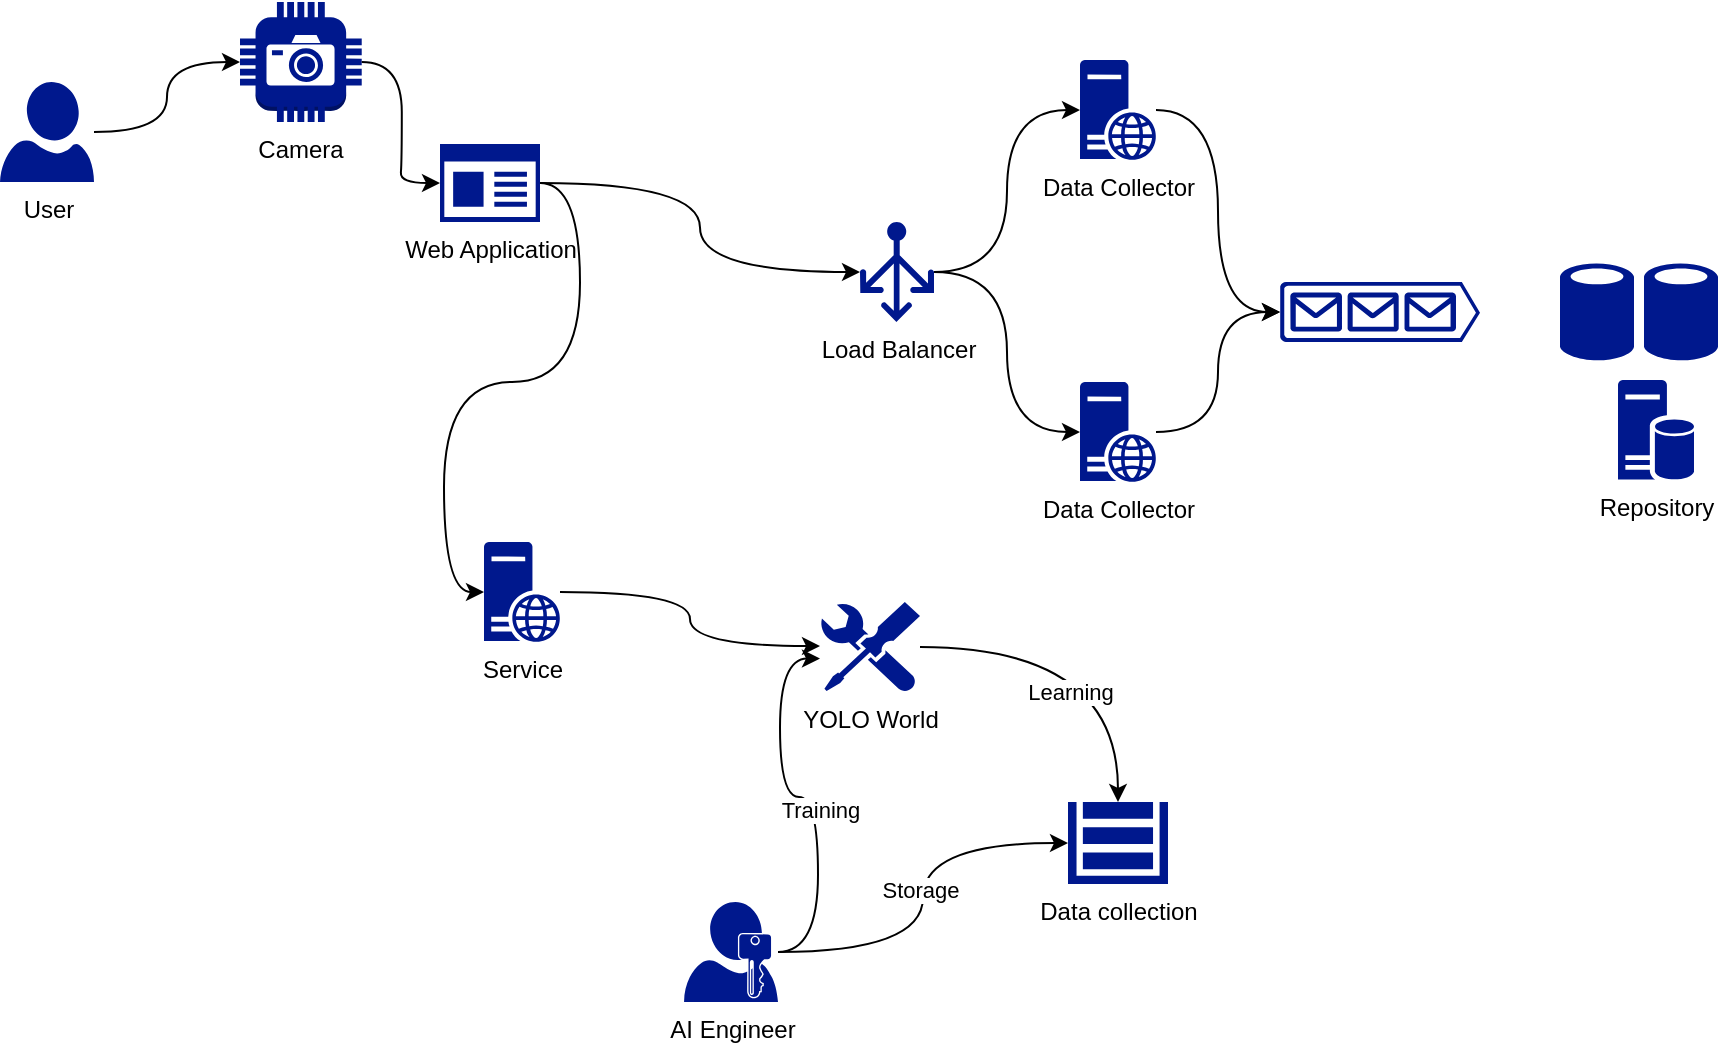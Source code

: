 <mxfile version="24.6.2" type="github">
  <diagram name="Page-1" id="eFmblNhzf9QaGGUQEju5">
    <mxGraphModel dx="527" dy="279" grid="1" gridSize="10" guides="1" tooltips="1" connect="1" arrows="1" fold="1" page="1" pageScale="1" pageWidth="850" pageHeight="1100" math="0" shadow="0">
      <root>
        <mxCell id="0" />
        <mxCell id="1" parent="0" />
        <mxCell id="c2HthiqBb-Sy_DF1GoUE-1" value="Web Application" style="sketch=0;aspect=fixed;pointerEvents=1;shadow=0;dashed=0;html=1;strokeColor=none;labelPosition=center;verticalLabelPosition=bottom;verticalAlign=top;align=center;fillColor=#00188D;shape=mxgraph.mscae.enterprise.app_generic" parent="1" vertex="1">
          <mxGeometry x="280" y="291" width="50" height="39" as="geometry" />
        </mxCell>
        <mxCell id="c2HthiqBb-Sy_DF1GoUE-3" value="Camera" style="outlineConnect=0;dashed=0;verticalLabelPosition=bottom;verticalAlign=top;align=center;html=1;shape=mxgraph.aws3.camera;fillColor=#00188D;gradientColor=none;" parent="1" vertex="1">
          <mxGeometry x="180" y="220" width="60.86" height="60" as="geometry" />
        </mxCell>
        <mxCell id="c2HthiqBb-Sy_DF1GoUE-4" value="User" style="sketch=0;aspect=fixed;pointerEvents=1;shadow=0;dashed=0;html=1;strokeColor=none;labelPosition=center;verticalLabelPosition=bottom;verticalAlign=top;align=center;fillColor=#00188D;shape=mxgraph.azure.user" parent="1" vertex="1">
          <mxGeometry x="60" y="260" width="47" height="50" as="geometry" />
        </mxCell>
        <mxCell id="c2HthiqBb-Sy_DF1GoUE-5" style="edgeStyle=orthogonalEdgeStyle;rounded=0;orthogonalLoop=1;jettySize=auto;html=1;entryX=0;entryY=0.5;entryDx=0;entryDy=0;entryPerimeter=0;curved=1;" parent="1" source="c2HthiqBb-Sy_DF1GoUE-4" target="c2HthiqBb-Sy_DF1GoUE-3" edge="1">
          <mxGeometry relative="1" as="geometry" />
        </mxCell>
        <mxCell id="c2HthiqBb-Sy_DF1GoUE-6" style="edgeStyle=orthogonalEdgeStyle;rounded=0;orthogonalLoop=1;jettySize=auto;html=1;entryX=0;entryY=0.5;entryDx=0;entryDy=0;entryPerimeter=0;curved=1;" parent="1" source="c2HthiqBb-Sy_DF1GoUE-3" target="c2HthiqBb-Sy_DF1GoUE-1" edge="1">
          <mxGeometry relative="1" as="geometry" />
        </mxCell>
        <mxCell id="9qIOV8EpZsGLg9kD6BlE-2" value="Data Collector" style="sketch=0;aspect=fixed;pointerEvents=1;shadow=0;dashed=0;html=1;strokeColor=none;labelPosition=center;verticalLabelPosition=bottom;verticalAlign=top;align=center;fillColor=#00188D;shape=mxgraph.mscae.enterprise.web_server" vertex="1" parent="1">
          <mxGeometry x="600" y="249" width="38" height="50" as="geometry" />
        </mxCell>
        <mxCell id="9qIOV8EpZsGLg9kD6BlE-3" style="edgeStyle=orthogonalEdgeStyle;rounded=0;orthogonalLoop=1;jettySize=auto;html=1;entryX=0;entryY=0.5;entryDx=0;entryDy=0;entryPerimeter=0;curved=1;" edge="1" parent="1" source="9qIOV8EpZsGLg9kD6BlE-2" target="9qIOV8EpZsGLg9kD6BlE-12">
          <mxGeometry relative="1" as="geometry" />
        </mxCell>
        <mxCell id="9qIOV8EpZsGLg9kD6BlE-10" value="&lt;div&gt;Load Balancer&lt;/div&gt;" style="sketch=0;aspect=fixed;pointerEvents=1;shadow=0;dashed=0;html=1;strokeColor=none;labelPosition=center;verticalLabelPosition=bottom;verticalAlign=top;align=center;fillColor=#00188D;shape=mxgraph.azure.load_balancer_generic" vertex="1" parent="1">
          <mxGeometry x="490" y="330" width="37" height="50" as="geometry" />
        </mxCell>
        <mxCell id="9qIOV8EpZsGLg9kD6BlE-11" style="edgeStyle=orthogonalEdgeStyle;rounded=0;orthogonalLoop=1;jettySize=auto;html=1;entryX=0;entryY=0.5;entryDx=0;entryDy=0;entryPerimeter=0;curved=1;" edge="1" parent="1" source="9qIOV8EpZsGLg9kD6BlE-10" target="9qIOV8EpZsGLg9kD6BlE-2">
          <mxGeometry relative="1" as="geometry" />
        </mxCell>
        <mxCell id="9qIOV8EpZsGLg9kD6BlE-12" value="" style="sketch=0;aspect=fixed;pointerEvents=1;shadow=0;dashed=0;html=1;strokeColor=none;labelPosition=center;verticalLabelPosition=bottom;verticalAlign=top;align=center;fillColor=#00188D;shape=mxgraph.azure.queue_generic" vertex="1" parent="1">
          <mxGeometry x="700" y="360" width="100" height="30" as="geometry" />
        </mxCell>
        <mxCell id="9qIOV8EpZsGLg9kD6BlE-14" style="edgeStyle=orthogonalEdgeStyle;rounded=0;orthogonalLoop=1;jettySize=auto;html=1;entryX=0;entryY=0.5;entryDx=0;entryDy=0;entryPerimeter=0;curved=1;" edge="1" parent="1" source="c2HthiqBb-Sy_DF1GoUE-1" target="9qIOV8EpZsGLg9kD6BlE-10">
          <mxGeometry relative="1" as="geometry" />
        </mxCell>
        <mxCell id="9qIOV8EpZsGLg9kD6BlE-16" style="edgeStyle=orthogonalEdgeStyle;rounded=0;orthogonalLoop=1;jettySize=auto;html=1;entryX=0;entryY=0.5;entryDx=0;entryDy=0;entryPerimeter=0;curved=1;exitX=1;exitY=0.5;exitDx=0;exitDy=0;exitPerimeter=0;" edge="1" parent="1" source="c2HthiqBb-Sy_DF1GoUE-1" target="9qIOV8EpZsGLg9kD6BlE-17">
          <mxGeometry relative="1" as="geometry" />
        </mxCell>
        <mxCell id="9qIOV8EpZsGLg9kD6BlE-17" value="Service" style="sketch=0;aspect=fixed;pointerEvents=1;shadow=0;dashed=0;html=1;strokeColor=none;labelPosition=center;verticalLabelPosition=bottom;verticalAlign=top;align=center;fillColor=#00188D;shape=mxgraph.mscae.enterprise.web_server" vertex="1" parent="1">
          <mxGeometry x="302" y="490" width="38" height="50" as="geometry" />
        </mxCell>
        <mxCell id="9qIOV8EpZsGLg9kD6BlE-18" style="edgeStyle=orthogonalEdgeStyle;rounded=0;orthogonalLoop=1;jettySize=auto;html=1;entryX=0;entryY=0.489;entryDx=0;entryDy=0;entryPerimeter=0;curved=1;" edge="1" parent="1" source="9qIOV8EpZsGLg9kD6BlE-17" target="9qIOV8EpZsGLg9kD6BlE-19">
          <mxGeometry relative="1" as="geometry">
            <mxPoint x="477" y="485" as="targetPoint" />
          </mxGeometry>
        </mxCell>
        <mxCell id="9qIOV8EpZsGLg9kD6BlE-19" value="YOLO World" style="sketch=0;aspect=fixed;pointerEvents=1;shadow=0;dashed=0;html=1;strokeColor=none;labelPosition=center;verticalLabelPosition=bottom;verticalAlign=top;align=center;fillColor=#00188D;shape=mxgraph.mscae.enterprise.tool;" vertex="1" parent="1">
          <mxGeometry x="470" y="520" width="50" height="45" as="geometry" />
        </mxCell>
        <mxCell id="9qIOV8EpZsGLg9kD6BlE-24" value="Data collection" style="sketch=0;aspect=fixed;pointerEvents=1;shadow=0;dashed=0;html=1;strokeColor=none;labelPosition=center;verticalLabelPosition=bottom;verticalAlign=top;align=center;fillColor=#00188D;shape=mxgraph.mscae.enterprise.storage" vertex="1" parent="1">
          <mxGeometry x="594" y="620" width="50" height="41" as="geometry" />
        </mxCell>
        <mxCell id="9qIOV8EpZsGLg9kD6BlE-25" style="edgeStyle=orthogonalEdgeStyle;rounded=0;orthogonalLoop=1;jettySize=auto;html=1;entryX=0.5;entryY=0;entryDx=0;entryDy=0;entryPerimeter=0;curved=1;" edge="1" parent="1" source="9qIOV8EpZsGLg9kD6BlE-19" target="9qIOV8EpZsGLg9kD6BlE-24">
          <mxGeometry relative="1" as="geometry" />
        </mxCell>
        <mxCell id="9qIOV8EpZsGLg9kD6BlE-28" value="Learning" style="edgeLabel;html=1;align=center;verticalAlign=middle;resizable=0;points=[];" vertex="1" connectable="0" parent="9qIOV8EpZsGLg9kD6BlE-25">
          <mxGeometry x="-0.15" y="-22" relative="1" as="geometry">
            <mxPoint as="offset" />
          </mxGeometry>
        </mxCell>
        <mxCell id="9qIOV8EpZsGLg9kD6BlE-26" value="AI Engineer" style="sketch=0;aspect=fixed;pointerEvents=1;shadow=0;dashed=0;html=1;strokeColor=none;labelPosition=center;verticalLabelPosition=bottom;verticalAlign=top;align=center;shape=mxgraph.mscae.enterprise.user_permissions;fillColor=#00188D;" vertex="1" parent="1">
          <mxGeometry x="402" y="670" width="47" height="50" as="geometry" />
        </mxCell>
        <mxCell id="9qIOV8EpZsGLg9kD6BlE-27" style="edgeStyle=orthogonalEdgeStyle;rounded=0;orthogonalLoop=1;jettySize=auto;html=1;entryX=0;entryY=0.5;entryDx=0;entryDy=0;entryPerimeter=0;curved=1;" edge="1" parent="1" source="9qIOV8EpZsGLg9kD6BlE-26" target="9qIOV8EpZsGLg9kD6BlE-24">
          <mxGeometry relative="1" as="geometry" />
        </mxCell>
        <mxCell id="9qIOV8EpZsGLg9kD6BlE-32" value="Storage" style="edgeLabel;html=1;align=center;verticalAlign=middle;resizable=0;points=[];" vertex="1" connectable="0" parent="9qIOV8EpZsGLg9kD6BlE-27">
          <mxGeometry x="0.033" y="2" relative="1" as="geometry">
            <mxPoint y="-1" as="offset" />
          </mxGeometry>
        </mxCell>
        <mxCell id="9qIOV8EpZsGLg9kD6BlE-29" style="edgeStyle=orthogonalEdgeStyle;rounded=0;orthogonalLoop=1;jettySize=auto;html=1;entryX=0;entryY=0.628;entryDx=0;entryDy=0;entryPerimeter=0;curved=1;" edge="1" parent="1" source="9qIOV8EpZsGLg9kD6BlE-26" target="9qIOV8EpZsGLg9kD6BlE-19">
          <mxGeometry relative="1" as="geometry" />
        </mxCell>
        <mxCell id="9qIOV8EpZsGLg9kD6BlE-30" value="Training" style="edgeLabel;html=1;align=center;verticalAlign=middle;resizable=0;points=[];" vertex="1" connectable="0" parent="9qIOV8EpZsGLg9kD6BlE-29">
          <mxGeometry x="-0.12" y="-1" relative="1" as="geometry">
            <mxPoint y="-1" as="offset" />
          </mxGeometry>
        </mxCell>
        <mxCell id="9qIOV8EpZsGLg9kD6BlE-34" value="" style="group" vertex="1" connectable="0" parent="1">
          <mxGeometry x="840" y="350" width="79" height="109" as="geometry" />
        </mxCell>
        <mxCell id="9qIOV8EpZsGLg9kD6BlE-1" value="&lt;div&gt;Repository&lt;/div&gt;&lt;div&gt;&lt;br&gt;&lt;/div&gt;" style="sketch=0;aspect=fixed;pointerEvents=1;shadow=0;dashed=0;html=1;strokeColor=none;labelPosition=center;verticalLabelPosition=bottom;verticalAlign=top;align=center;fillColor=#00188D;shape=mxgraph.mscae.enterprise.database_server" vertex="1" parent="9qIOV8EpZsGLg9kD6BlE-34">
          <mxGeometry x="29" y="59" width="38" height="50" as="geometry" />
        </mxCell>
        <mxCell id="9qIOV8EpZsGLg9kD6BlE-5" value="" style="sketch=0;aspect=fixed;pointerEvents=1;shadow=0;dashed=0;html=1;strokeColor=none;labelPosition=center;verticalLabelPosition=bottom;verticalAlign=top;align=center;fillColor=#00188D;shape=mxgraph.mscae.enterprise.database_generic" vertex="1" parent="9qIOV8EpZsGLg9kD6BlE-34">
          <mxGeometry x="42" width="37" height="50" as="geometry" />
        </mxCell>
        <mxCell id="9qIOV8EpZsGLg9kD6BlE-7" value="" style="sketch=0;aspect=fixed;pointerEvents=1;shadow=0;dashed=0;html=1;strokeColor=none;labelPosition=center;verticalLabelPosition=bottom;verticalAlign=top;align=center;fillColor=#00188D;shape=mxgraph.mscae.enterprise.database_generic" vertex="1" parent="9qIOV8EpZsGLg9kD6BlE-34">
          <mxGeometry width="37" height="50" as="geometry" />
        </mxCell>
        <mxCell id="9qIOV8EpZsGLg9kD6BlE-35" value="Data Collector" style="sketch=0;aspect=fixed;pointerEvents=1;shadow=0;dashed=0;html=1;strokeColor=none;labelPosition=center;verticalLabelPosition=bottom;verticalAlign=top;align=center;fillColor=#00188D;shape=mxgraph.mscae.enterprise.web_server" vertex="1" parent="1">
          <mxGeometry x="600" y="410" width="38" height="50" as="geometry" />
        </mxCell>
        <mxCell id="9qIOV8EpZsGLg9kD6BlE-36" style="edgeStyle=orthogonalEdgeStyle;rounded=0;orthogonalLoop=1;jettySize=auto;html=1;entryX=0;entryY=0.5;entryDx=0;entryDy=0;entryPerimeter=0;elbow=vertical;curved=1;" edge="1" parent="1" source="9qIOV8EpZsGLg9kD6BlE-10" target="9qIOV8EpZsGLg9kD6BlE-35">
          <mxGeometry relative="1" as="geometry" />
        </mxCell>
        <mxCell id="9qIOV8EpZsGLg9kD6BlE-37" style="edgeStyle=orthogonalEdgeStyle;rounded=0;orthogonalLoop=1;jettySize=auto;html=1;entryX=0;entryY=0.5;entryDx=0;entryDy=0;entryPerimeter=0;curved=1;" edge="1" parent="1" source="9qIOV8EpZsGLg9kD6BlE-35" target="9qIOV8EpZsGLg9kD6BlE-12">
          <mxGeometry relative="1" as="geometry" />
        </mxCell>
      </root>
    </mxGraphModel>
  </diagram>
</mxfile>
